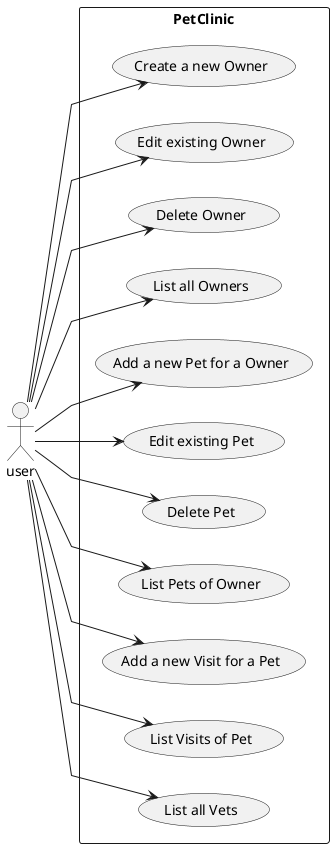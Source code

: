 @startuml
left to right direction
skinparam packageStyle rectangle
skinparam linetype polyline

actor user
rectangle PetClinic {
  user --> (Create a new Owner)
  user --> (Edit existing Owner)
  user --> (Delete Owner)
  user --> (List all Owners)
  user --> (Add a new Pet for a Owner)
  user --> (Edit existing Pet)
  user --> (Delete Pet)
  user --> (List Pets of Owner)
  user --> (Add a new Visit for a Pet)
  user --> (List Visits of Pet)
  user --> (List all Vets)
}
@enduml
